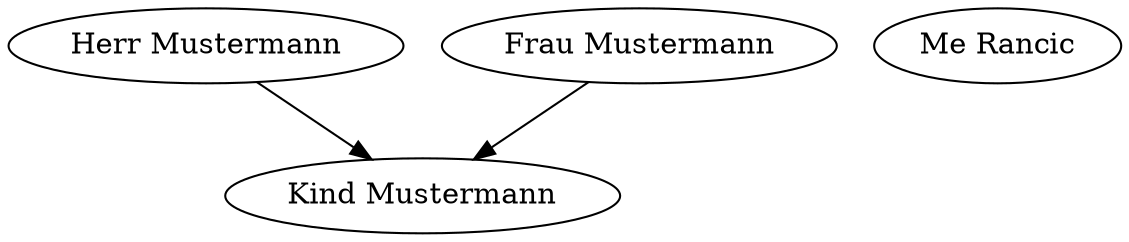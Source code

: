 digraph {
    0 [ label = "Herr Mustermann" ]
    1 [ label = "Frau Mustermann" ]
    2 [ label = "Kind Mustermann" ]
    3 [ label = "Me Rancic" ] [ image = "003-pic.jpg" ]
    0 -> 2 [ ]
    1 -> 2 [ ]
}

